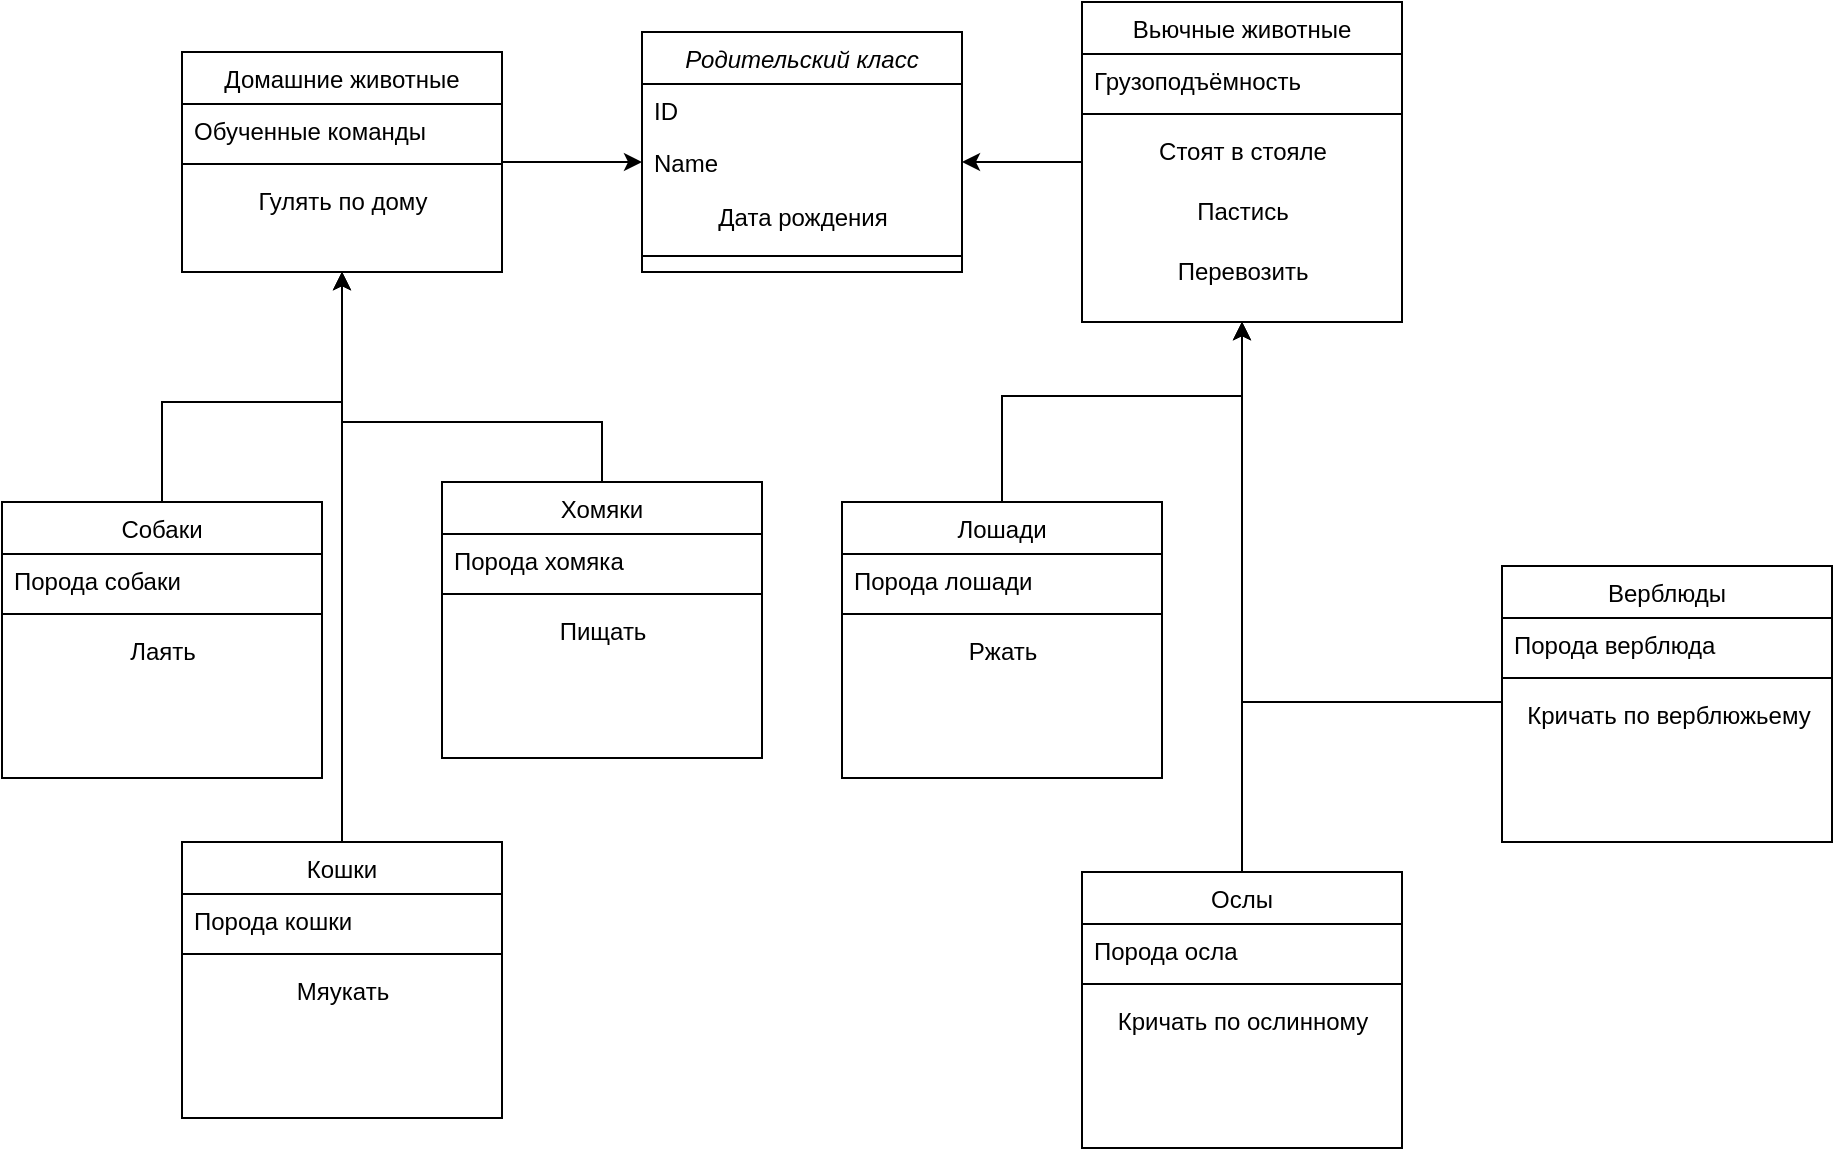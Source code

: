 <mxfile version="21.7.5" type="device">
  <diagram id="C5RBs43oDa-KdzZeNtuy" name="Page-1">
    <mxGraphModel dx="1050" dy="691" grid="1" gridSize="10" guides="1" tooltips="1" connect="1" arrows="1" fold="1" page="1" pageScale="1" pageWidth="827" pageHeight="1169" math="0" shadow="0">
      <root>
        <mxCell id="WIyWlLk6GJQsqaUBKTNV-0" />
        <mxCell id="WIyWlLk6GJQsqaUBKTNV-1" parent="WIyWlLk6GJQsqaUBKTNV-0" />
        <mxCell id="zkfFHV4jXpPFQw0GAbJ--0" value="Родительский класс" style="swimlane;fontStyle=2;align=center;verticalAlign=top;childLayout=stackLayout;horizontal=1;startSize=26;horizontalStack=0;resizeParent=1;resizeLast=0;collapsible=1;marginBottom=0;rounded=0;shadow=0;strokeWidth=1;" parent="WIyWlLk6GJQsqaUBKTNV-1" vertex="1">
          <mxGeometry x="350" y="40" width="160" height="120" as="geometry">
            <mxRectangle x="230" y="140" width="160" height="26" as="alternateBounds" />
          </mxGeometry>
        </mxCell>
        <mxCell id="zkfFHV4jXpPFQw0GAbJ--1" value="ID" style="text;align=left;verticalAlign=top;spacingLeft=4;spacingRight=4;overflow=hidden;rotatable=0;points=[[0,0.5],[1,0.5]];portConstraint=eastwest;" parent="zkfFHV4jXpPFQw0GAbJ--0" vertex="1">
          <mxGeometry y="26" width="160" height="26" as="geometry" />
        </mxCell>
        <mxCell id="zkfFHV4jXpPFQw0GAbJ--2" value="Name" style="text;align=left;verticalAlign=top;spacingLeft=4;spacingRight=4;overflow=hidden;rotatable=0;points=[[0,0.5],[1,0.5]];portConstraint=eastwest;rounded=0;shadow=0;html=0;" parent="zkfFHV4jXpPFQw0GAbJ--0" vertex="1">
          <mxGeometry y="52" width="160" height="26" as="geometry" />
        </mxCell>
        <mxCell id="5WUenl7EUXBXEUR9NMOM-56" value="Дата рождения" style="text;html=1;align=center;verticalAlign=middle;resizable=0;points=[];autosize=1;strokeColor=none;fillColor=none;" parent="zkfFHV4jXpPFQw0GAbJ--0" vertex="1">
          <mxGeometry y="78" width="160" height="30" as="geometry" />
        </mxCell>
        <mxCell id="zkfFHV4jXpPFQw0GAbJ--4" value="" style="line;html=1;strokeWidth=1;align=left;verticalAlign=middle;spacingTop=-1;spacingLeft=3;spacingRight=3;rotatable=0;labelPosition=right;points=[];portConstraint=eastwest;" parent="zkfFHV4jXpPFQw0GAbJ--0" vertex="1">
          <mxGeometry y="108" width="160" height="8" as="geometry" />
        </mxCell>
        <mxCell id="5WUenl7EUXBXEUR9NMOM-70" style="edgeStyle=orthogonalEdgeStyle;rounded=0;orthogonalLoop=1;jettySize=auto;html=1;entryX=0;entryY=0.5;entryDx=0;entryDy=0;" parent="WIyWlLk6GJQsqaUBKTNV-1" source="zkfFHV4jXpPFQw0GAbJ--6" target="zkfFHV4jXpPFQw0GAbJ--2" edge="1">
          <mxGeometry relative="1" as="geometry" />
        </mxCell>
        <mxCell id="zkfFHV4jXpPFQw0GAbJ--6" value="Домашние животные" style="swimlane;fontStyle=0;align=center;verticalAlign=top;childLayout=stackLayout;horizontal=1;startSize=26;horizontalStack=0;resizeParent=1;resizeLast=0;collapsible=1;marginBottom=0;rounded=0;shadow=0;strokeWidth=1;" parent="WIyWlLk6GJQsqaUBKTNV-1" vertex="1">
          <mxGeometry x="120" y="50" width="160" height="110" as="geometry">
            <mxRectangle x="130" y="280" width="160" height="26" as="alternateBounds" />
          </mxGeometry>
        </mxCell>
        <mxCell id="zkfFHV4jXpPFQw0GAbJ--7" value="Обученные команды" style="text;align=left;verticalAlign=top;spacingLeft=4;spacingRight=4;overflow=hidden;rotatable=0;points=[[0,0.5],[1,0.5]];portConstraint=eastwest;" parent="zkfFHV4jXpPFQw0GAbJ--6" vertex="1">
          <mxGeometry y="26" width="160" height="26" as="geometry" />
        </mxCell>
        <mxCell id="zkfFHV4jXpPFQw0GAbJ--9" value="" style="line;html=1;strokeWidth=1;align=left;verticalAlign=middle;spacingTop=-1;spacingLeft=3;spacingRight=3;rotatable=0;labelPosition=right;points=[];portConstraint=eastwest;" parent="zkfFHV4jXpPFQw0GAbJ--6" vertex="1">
          <mxGeometry y="52" width="160" height="8" as="geometry" />
        </mxCell>
        <mxCell id="5WUenl7EUXBXEUR9NMOM-36" value="Гулять по дому" style="text;html=1;align=center;verticalAlign=middle;resizable=0;points=[];autosize=1;strokeColor=none;fillColor=none;" parent="zkfFHV4jXpPFQw0GAbJ--6" vertex="1">
          <mxGeometry y="60" width="160" height="30" as="geometry" />
        </mxCell>
        <mxCell id="5WUenl7EUXBXEUR9NMOM-16" style="edgeStyle=orthogonalEdgeStyle;rounded=0;orthogonalLoop=1;jettySize=auto;html=1;entryX=0.5;entryY=1;entryDx=0;entryDy=0;" parent="WIyWlLk6GJQsqaUBKTNV-1" source="5WUenl7EUXBXEUR9NMOM-1" target="zkfFHV4jXpPFQw0GAbJ--6" edge="1">
          <mxGeometry relative="1" as="geometry">
            <Array as="points">
              <mxPoint x="110" y="225" />
              <mxPoint x="200" y="225" />
              <mxPoint x="200" y="175" />
            </Array>
          </mxGeometry>
        </mxCell>
        <mxCell id="5WUenl7EUXBXEUR9NMOM-1" value="Собаки" style="swimlane;fontStyle=0;align=center;verticalAlign=top;childLayout=stackLayout;horizontal=1;startSize=26;horizontalStack=0;resizeParent=1;resizeLast=0;collapsible=1;marginBottom=0;rounded=0;shadow=0;strokeWidth=1;" parent="WIyWlLk6GJQsqaUBKTNV-1" vertex="1">
          <mxGeometry x="30" y="275" width="160" height="138" as="geometry">
            <mxRectangle x="130" y="380" width="160" height="26" as="alternateBounds" />
          </mxGeometry>
        </mxCell>
        <mxCell id="5WUenl7EUXBXEUR9NMOM-2" value="Порода собаки" style="text;align=left;verticalAlign=top;spacingLeft=4;spacingRight=4;overflow=hidden;rotatable=0;points=[[0,0.5],[1,0.5]];portConstraint=eastwest;" parent="5WUenl7EUXBXEUR9NMOM-1" vertex="1">
          <mxGeometry y="26" width="160" height="26" as="geometry" />
        </mxCell>
        <mxCell id="5WUenl7EUXBXEUR9NMOM-4" value="" style="line;html=1;strokeWidth=1;align=left;verticalAlign=middle;spacingTop=-1;spacingLeft=3;spacingRight=3;rotatable=0;labelPosition=right;points=[];portConstraint=eastwest;" parent="5WUenl7EUXBXEUR9NMOM-1" vertex="1">
          <mxGeometry y="52" width="160" height="8" as="geometry" />
        </mxCell>
        <mxCell id="5WUenl7EUXBXEUR9NMOM-14" value="Лаять" style="text;html=1;align=center;verticalAlign=middle;resizable=0;points=[];autosize=1;strokeColor=none;fillColor=none;" parent="5WUenl7EUXBXEUR9NMOM-1" vertex="1">
          <mxGeometry y="60" width="160" height="30" as="geometry" />
        </mxCell>
        <mxCell id="5WUenl7EUXBXEUR9NMOM-17" style="edgeStyle=orthogonalEdgeStyle;rounded=0;orthogonalLoop=1;jettySize=auto;html=1;entryX=0.5;entryY=1;entryDx=0;entryDy=0;" parent="WIyWlLk6GJQsqaUBKTNV-1" source="5WUenl7EUXBXEUR9NMOM-5" target="zkfFHV4jXpPFQw0GAbJ--6" edge="1">
          <mxGeometry relative="1" as="geometry">
            <mxPoint x="210" y="225" as="targetPoint" />
            <Array as="points">
              <mxPoint x="200" y="175" />
            </Array>
          </mxGeometry>
        </mxCell>
        <mxCell id="5WUenl7EUXBXEUR9NMOM-5" value="Кошки" style="swimlane;fontStyle=0;align=center;verticalAlign=top;childLayout=stackLayout;horizontal=1;startSize=26;horizontalStack=0;resizeParent=1;resizeLast=0;collapsible=1;marginBottom=0;rounded=0;shadow=0;strokeWidth=1;" parent="WIyWlLk6GJQsqaUBKTNV-1" vertex="1">
          <mxGeometry x="120" y="445" width="160" height="138" as="geometry">
            <mxRectangle x="130" y="380" width="160" height="26" as="alternateBounds" />
          </mxGeometry>
        </mxCell>
        <mxCell id="5WUenl7EUXBXEUR9NMOM-7" value="Порода кошки" style="text;align=left;verticalAlign=top;spacingLeft=4;spacingRight=4;overflow=hidden;rotatable=0;points=[[0,0.5],[1,0.5]];portConstraint=eastwest;rounded=0;shadow=0;html=0;" parent="5WUenl7EUXBXEUR9NMOM-5" vertex="1">
          <mxGeometry y="26" width="160" height="26" as="geometry" />
        </mxCell>
        <mxCell id="5WUenl7EUXBXEUR9NMOM-8" value="" style="line;html=1;strokeWidth=1;align=left;verticalAlign=middle;spacingTop=-1;spacingLeft=3;spacingRight=3;rotatable=0;labelPosition=right;points=[];portConstraint=eastwest;" parent="5WUenl7EUXBXEUR9NMOM-5" vertex="1">
          <mxGeometry y="52" width="160" height="8" as="geometry" />
        </mxCell>
        <mxCell id="5WUenl7EUXBXEUR9NMOM-13" value="Мяукать" style="text;html=1;align=center;verticalAlign=middle;resizable=0;points=[];autosize=1;strokeColor=none;fillColor=none;" parent="5WUenl7EUXBXEUR9NMOM-5" vertex="1">
          <mxGeometry y="60" width="160" height="30" as="geometry" />
        </mxCell>
        <mxCell id="5WUenl7EUXBXEUR9NMOM-18" style="edgeStyle=orthogonalEdgeStyle;rounded=0;orthogonalLoop=1;jettySize=auto;html=1;entryX=0.5;entryY=1;entryDx=0;entryDy=0;" parent="WIyWlLk6GJQsqaUBKTNV-1" source="5WUenl7EUXBXEUR9NMOM-9" target="zkfFHV4jXpPFQw0GAbJ--6" edge="1">
          <mxGeometry relative="1" as="geometry">
            <mxPoint x="210" y="225" as="targetPoint" />
            <Array as="points">
              <mxPoint x="330" y="235" />
              <mxPoint x="200" y="235" />
            </Array>
          </mxGeometry>
        </mxCell>
        <mxCell id="5WUenl7EUXBXEUR9NMOM-9" value="Хомяки" style="swimlane;fontStyle=0;align=center;verticalAlign=top;childLayout=stackLayout;horizontal=1;startSize=26;horizontalStack=0;resizeParent=1;resizeLast=0;collapsible=1;marginBottom=0;rounded=0;shadow=0;strokeWidth=1;" parent="WIyWlLk6GJQsqaUBKTNV-1" vertex="1">
          <mxGeometry x="250" y="265" width="160" height="138" as="geometry">
            <mxRectangle x="130" y="380" width="160" height="26" as="alternateBounds" />
          </mxGeometry>
        </mxCell>
        <mxCell id="5WUenl7EUXBXEUR9NMOM-11" value="Порода хомяка" style="text;align=left;verticalAlign=top;spacingLeft=4;spacingRight=4;overflow=hidden;rotatable=0;points=[[0,0.5],[1,0.5]];portConstraint=eastwest;rounded=0;shadow=0;html=0;" parent="5WUenl7EUXBXEUR9NMOM-9" vertex="1">
          <mxGeometry y="26" width="160" height="26" as="geometry" />
        </mxCell>
        <mxCell id="5WUenl7EUXBXEUR9NMOM-12" value="" style="line;html=1;strokeWidth=1;align=left;verticalAlign=middle;spacingTop=-1;spacingLeft=3;spacingRight=3;rotatable=0;labelPosition=right;points=[];portConstraint=eastwest;" parent="5WUenl7EUXBXEUR9NMOM-9" vertex="1">
          <mxGeometry y="52" width="160" height="8" as="geometry" />
        </mxCell>
        <mxCell id="5WUenl7EUXBXEUR9NMOM-15" value="Пищать" style="text;html=1;align=center;verticalAlign=middle;resizable=0;points=[];autosize=1;strokeColor=none;fillColor=none;" parent="5WUenl7EUXBXEUR9NMOM-9" vertex="1">
          <mxGeometry y="60" width="160" height="30" as="geometry" />
        </mxCell>
        <mxCell id="5WUenl7EUXBXEUR9NMOM-71" style="edgeStyle=orthogonalEdgeStyle;rounded=0;orthogonalLoop=1;jettySize=auto;html=1;entryX=1;entryY=0.5;entryDx=0;entryDy=0;" parent="WIyWlLk6GJQsqaUBKTNV-1" source="5WUenl7EUXBXEUR9NMOM-29" target="zkfFHV4jXpPFQw0GAbJ--2" edge="1">
          <mxGeometry relative="1" as="geometry" />
        </mxCell>
        <mxCell id="5WUenl7EUXBXEUR9NMOM-29" value="Вьючные животные" style="swimlane;fontStyle=0;align=center;verticalAlign=top;childLayout=stackLayout;horizontal=1;startSize=26;horizontalStack=0;resizeParent=1;resizeLast=0;collapsible=1;marginBottom=0;rounded=0;shadow=0;strokeWidth=1;" parent="WIyWlLk6GJQsqaUBKTNV-1" vertex="1">
          <mxGeometry x="570" y="25" width="160" height="160" as="geometry">
            <mxRectangle x="130" y="380" width="160" height="26" as="alternateBounds" />
          </mxGeometry>
        </mxCell>
        <mxCell id="5WUenl7EUXBXEUR9NMOM-30" value="Грузоподъёмность&#xa;" style="text;align=left;verticalAlign=top;spacingLeft=4;spacingRight=4;overflow=hidden;rotatable=0;points=[[0,0.5],[1,0.5]];portConstraint=eastwest;" parent="5WUenl7EUXBXEUR9NMOM-29" vertex="1">
          <mxGeometry y="26" width="160" height="26" as="geometry" />
        </mxCell>
        <mxCell id="5WUenl7EUXBXEUR9NMOM-31" value="" style="line;html=1;strokeWidth=1;align=left;verticalAlign=middle;spacingTop=-1;spacingLeft=3;spacingRight=3;rotatable=0;labelPosition=right;points=[];portConstraint=eastwest;" parent="5WUenl7EUXBXEUR9NMOM-29" vertex="1">
          <mxGeometry y="52" width="160" height="8" as="geometry" />
        </mxCell>
        <mxCell id="5WUenl7EUXBXEUR9NMOM-32" value="Стоят в стояле" style="text;html=1;align=center;verticalAlign=middle;resizable=0;points=[];autosize=1;strokeColor=none;fillColor=none;" parent="5WUenl7EUXBXEUR9NMOM-29" vertex="1">
          <mxGeometry y="60" width="160" height="30" as="geometry" />
        </mxCell>
        <mxCell id="5WUenl7EUXBXEUR9NMOM-33" value="Пастись" style="text;html=1;align=center;verticalAlign=middle;resizable=0;points=[];autosize=1;strokeColor=none;fillColor=none;" parent="5WUenl7EUXBXEUR9NMOM-29" vertex="1">
          <mxGeometry y="90" width="160" height="30" as="geometry" />
        </mxCell>
        <mxCell id="5WUenl7EUXBXEUR9NMOM-35" value="Перевозить" style="text;html=1;align=center;verticalAlign=middle;resizable=0;points=[];autosize=1;strokeColor=none;fillColor=none;" parent="5WUenl7EUXBXEUR9NMOM-29" vertex="1">
          <mxGeometry y="120" width="160" height="30" as="geometry" />
        </mxCell>
        <mxCell id="5WUenl7EUXBXEUR9NMOM-52" style="edgeStyle=orthogonalEdgeStyle;rounded=0;orthogonalLoop=1;jettySize=auto;html=1;entryX=0.5;entryY=1;entryDx=0;entryDy=0;" parent="WIyWlLk6GJQsqaUBKTNV-1" source="5WUenl7EUXBXEUR9NMOM-37" target="5WUenl7EUXBXEUR9NMOM-29" edge="1">
          <mxGeometry relative="1" as="geometry">
            <mxPoint x="530" y="270" as="sourcePoint" />
            <mxPoint x="670" y="157" as="targetPoint" />
            <Array as="points">
              <mxPoint x="530" y="222" />
              <mxPoint x="650" y="222" />
            </Array>
          </mxGeometry>
        </mxCell>
        <mxCell id="5WUenl7EUXBXEUR9NMOM-37" value="Лошади" style="swimlane;fontStyle=0;align=center;verticalAlign=top;childLayout=stackLayout;horizontal=1;startSize=26;horizontalStack=0;resizeParent=1;resizeLast=0;collapsible=1;marginBottom=0;rounded=0;shadow=0;strokeWidth=1;" parent="WIyWlLk6GJQsqaUBKTNV-1" vertex="1">
          <mxGeometry x="450" y="275" width="160" height="138" as="geometry">
            <mxRectangle x="130" y="380" width="160" height="26" as="alternateBounds" />
          </mxGeometry>
        </mxCell>
        <mxCell id="5WUenl7EUXBXEUR9NMOM-38" value="Порода лошади" style="text;align=left;verticalAlign=top;spacingLeft=4;spacingRight=4;overflow=hidden;rotatable=0;points=[[0,0.5],[1,0.5]];portConstraint=eastwest;" parent="5WUenl7EUXBXEUR9NMOM-37" vertex="1">
          <mxGeometry y="26" width="160" height="26" as="geometry" />
        </mxCell>
        <mxCell id="5WUenl7EUXBXEUR9NMOM-40" value="" style="line;html=1;strokeWidth=1;align=left;verticalAlign=middle;spacingTop=-1;spacingLeft=3;spacingRight=3;rotatable=0;labelPosition=right;points=[];portConstraint=eastwest;" parent="5WUenl7EUXBXEUR9NMOM-37" vertex="1">
          <mxGeometry y="52" width="160" height="8" as="geometry" />
        </mxCell>
        <mxCell id="5WUenl7EUXBXEUR9NMOM-41" value="Ржать" style="text;html=1;align=center;verticalAlign=middle;resizable=0;points=[];autosize=1;strokeColor=none;fillColor=none;" parent="5WUenl7EUXBXEUR9NMOM-37" vertex="1">
          <mxGeometry y="60" width="160" height="30" as="geometry" />
        </mxCell>
        <mxCell id="5WUenl7EUXBXEUR9NMOM-54" style="edgeStyle=orthogonalEdgeStyle;rounded=0;orthogonalLoop=1;jettySize=auto;html=1;entryX=0.5;entryY=1;entryDx=0;entryDy=0;" parent="WIyWlLk6GJQsqaUBKTNV-1" source="5WUenl7EUXBXEUR9NMOM-42" target="5WUenl7EUXBXEUR9NMOM-29" edge="1">
          <mxGeometry relative="1" as="geometry">
            <mxPoint x="650" y="200" as="targetPoint" />
          </mxGeometry>
        </mxCell>
        <mxCell id="5WUenl7EUXBXEUR9NMOM-42" value="Ослы" style="swimlane;fontStyle=0;align=center;verticalAlign=top;childLayout=stackLayout;horizontal=1;startSize=26;horizontalStack=0;resizeParent=1;resizeLast=0;collapsible=1;marginBottom=0;rounded=0;shadow=0;strokeWidth=1;" parent="WIyWlLk6GJQsqaUBKTNV-1" vertex="1">
          <mxGeometry x="570" y="460" width="160" height="138" as="geometry">
            <mxRectangle x="130" y="380" width="160" height="26" as="alternateBounds" />
          </mxGeometry>
        </mxCell>
        <mxCell id="5WUenl7EUXBXEUR9NMOM-44" value="Порода осла" style="text;align=left;verticalAlign=top;spacingLeft=4;spacingRight=4;overflow=hidden;rotatable=0;points=[[0,0.5],[1,0.5]];portConstraint=eastwest;rounded=0;shadow=0;html=0;" parent="5WUenl7EUXBXEUR9NMOM-42" vertex="1">
          <mxGeometry y="26" width="160" height="26" as="geometry" />
        </mxCell>
        <mxCell id="5WUenl7EUXBXEUR9NMOM-45" value="" style="line;html=1;strokeWidth=1;align=left;verticalAlign=middle;spacingTop=-1;spacingLeft=3;spacingRight=3;rotatable=0;labelPosition=right;points=[];portConstraint=eastwest;" parent="5WUenl7EUXBXEUR9NMOM-42" vertex="1">
          <mxGeometry y="52" width="160" height="8" as="geometry" />
        </mxCell>
        <mxCell id="5WUenl7EUXBXEUR9NMOM-46" value="Кричать по ослинному" style="text;html=1;align=center;verticalAlign=middle;resizable=0;points=[];autosize=1;strokeColor=none;fillColor=none;" parent="5WUenl7EUXBXEUR9NMOM-42" vertex="1">
          <mxGeometry y="60" width="160" height="30" as="geometry" />
        </mxCell>
        <mxCell id="5WUenl7EUXBXEUR9NMOM-47" value="Верблюды" style="swimlane;fontStyle=0;align=center;verticalAlign=top;childLayout=stackLayout;horizontal=1;startSize=26;horizontalStack=0;resizeParent=1;resizeLast=0;collapsible=1;marginBottom=0;rounded=0;shadow=0;strokeWidth=1;" parent="WIyWlLk6GJQsqaUBKTNV-1" vertex="1">
          <mxGeometry x="780" y="307" width="165" height="138" as="geometry">
            <mxRectangle x="130" y="380" width="160" height="26" as="alternateBounds" />
          </mxGeometry>
        </mxCell>
        <mxCell id="5WUenl7EUXBXEUR9NMOM-48" value="Порода верблюда" style="text;align=left;verticalAlign=top;spacingLeft=4;spacingRight=4;overflow=hidden;rotatable=0;points=[[0,0.5],[1,0.5]];portConstraint=eastwest;" parent="5WUenl7EUXBXEUR9NMOM-47" vertex="1">
          <mxGeometry y="26" width="165" height="26" as="geometry" />
        </mxCell>
        <mxCell id="5WUenl7EUXBXEUR9NMOM-50" value="" style="line;html=1;strokeWidth=1;align=left;verticalAlign=middle;spacingTop=-1;spacingLeft=3;spacingRight=3;rotatable=0;labelPosition=right;points=[];portConstraint=eastwest;" parent="5WUenl7EUXBXEUR9NMOM-47" vertex="1">
          <mxGeometry y="52" width="165" height="8" as="geometry" />
        </mxCell>
        <mxCell id="5WUenl7EUXBXEUR9NMOM-51" value="Кричать по верблюжьему" style="text;html=1;align=center;verticalAlign=middle;resizable=0;points=[];autosize=1;strokeColor=none;fillColor=none;" parent="5WUenl7EUXBXEUR9NMOM-47" vertex="1">
          <mxGeometry y="60" width="165" height="30" as="geometry" />
        </mxCell>
        <mxCell id="5WUenl7EUXBXEUR9NMOM-53" style="edgeStyle=orthogonalEdgeStyle;rounded=0;orthogonalLoop=1;jettySize=auto;html=1;entryX=0.5;entryY=1;entryDx=0;entryDy=0;" parent="WIyWlLk6GJQsqaUBKTNV-1" source="5WUenl7EUXBXEUR9NMOM-47" target="5WUenl7EUXBXEUR9NMOM-29" edge="1">
          <mxGeometry relative="1" as="geometry">
            <mxPoint x="680" y="210" as="targetPoint" />
            <Array as="points">
              <mxPoint x="650" y="375" />
            </Array>
            <mxPoint x="740" y="375" as="sourcePoint" />
          </mxGeometry>
        </mxCell>
      </root>
    </mxGraphModel>
  </diagram>
</mxfile>
